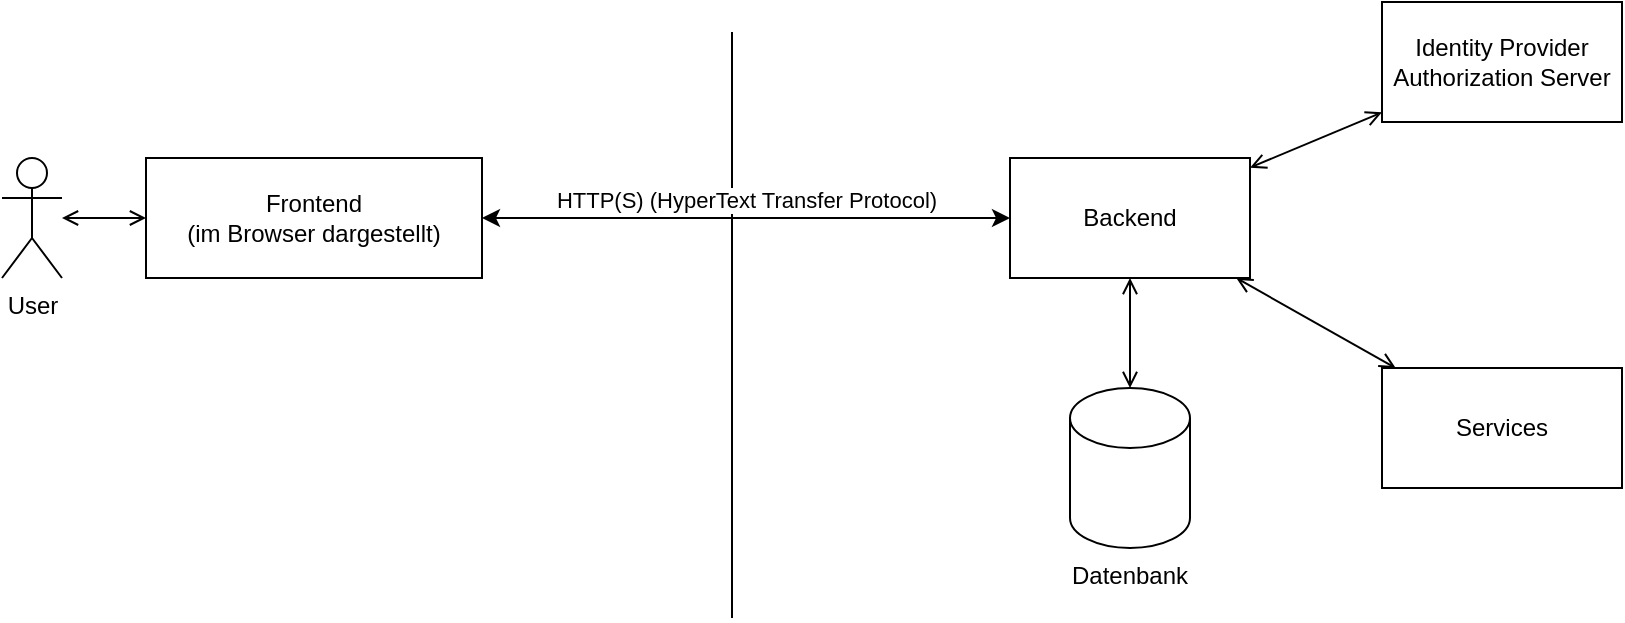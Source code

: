 <mxfile version="23.1.5" type="device">
  <diagram name="Seite-1" id="Jm7J_p7U4s_mcle1Qf8z">
    <mxGraphModel dx="2049" dy="1206" grid="0" gridSize="10" guides="1" tooltips="1" connect="1" arrows="1" fold="1" page="1" pageScale="1" pageWidth="1169" pageHeight="827" math="0" shadow="0">
      <root>
        <mxCell id="0" />
        <mxCell id="1" parent="0" />
        <mxCell id="Byrw6lU4o6TbX_uFcWIx-1" value="Frontend&lt;br&gt;(im Browser dargestellt)" style="rounded=0;whiteSpace=wrap;html=1;" vertex="1" parent="1">
          <mxGeometry x="252" y="338" width="168" height="60" as="geometry" />
        </mxCell>
        <mxCell id="Byrw6lU4o6TbX_uFcWIx-7" style="rounded=0;orthogonalLoop=1;jettySize=auto;html=1;startArrow=open;startFill=0;endArrow=open;endFill=0;" edge="1" parent="1" source="Byrw6lU4o6TbX_uFcWIx-2" target="Byrw6lU4o6TbX_uFcWIx-6">
          <mxGeometry relative="1" as="geometry" />
        </mxCell>
        <mxCell id="Byrw6lU4o6TbX_uFcWIx-9" style="rounded=0;orthogonalLoop=1;jettySize=auto;html=1;strokeColor=default;align=center;verticalAlign=middle;fontFamily=Helvetica;fontSize=11;fontColor=default;labelBackgroundColor=default;startArrow=open;startFill=0;endArrow=open;endFill=0;" edge="1" parent="1" source="Byrw6lU4o6TbX_uFcWIx-2" target="Byrw6lU4o6TbX_uFcWIx-8">
          <mxGeometry relative="1" as="geometry" />
        </mxCell>
        <mxCell id="Byrw6lU4o6TbX_uFcWIx-10" style="edgeStyle=orthogonalEdgeStyle;rounded=0;orthogonalLoop=1;jettySize=auto;html=1;strokeColor=default;align=center;verticalAlign=middle;fontFamily=Helvetica;fontSize=11;fontColor=default;labelBackgroundColor=default;startArrow=open;startFill=0;endArrow=open;endFill=0;" edge="1" parent="1" source="Byrw6lU4o6TbX_uFcWIx-2" target="Byrw6lU4o6TbX_uFcWIx-3">
          <mxGeometry relative="1" as="geometry" />
        </mxCell>
        <mxCell id="Byrw6lU4o6TbX_uFcWIx-2" value="Backend" style="rounded=0;whiteSpace=wrap;html=1;" vertex="1" parent="1">
          <mxGeometry x="684" y="338" width="120" height="60" as="geometry" />
        </mxCell>
        <mxCell id="Byrw6lU4o6TbX_uFcWIx-3" value="Datenbank" style="shape=cylinder3;whiteSpace=wrap;html=1;boundedLbl=1;backgroundOutline=1;size=15;labelPosition=center;verticalLabelPosition=bottom;align=center;verticalAlign=top;" vertex="1" parent="1">
          <mxGeometry x="714" y="453" width="60" height="80" as="geometry" />
        </mxCell>
        <mxCell id="Byrw6lU4o6TbX_uFcWIx-4" value="" style="endArrow=none;html=1;rounded=0;" edge="1" parent="1">
          <mxGeometry width="50" height="50" relative="1" as="geometry">
            <mxPoint x="545" y="568" as="sourcePoint" />
            <mxPoint x="545" y="275" as="targetPoint" />
          </mxGeometry>
        </mxCell>
        <mxCell id="Byrw6lU4o6TbX_uFcWIx-5" value="HTTP(S) (HyperText Transfer Protocol)" style="endArrow=classic;startArrow=classic;html=1;rounded=0;labelPosition=center;verticalLabelPosition=top;align=center;verticalAlign=bottom;" edge="1" parent="1" source="Byrw6lU4o6TbX_uFcWIx-1" target="Byrw6lU4o6TbX_uFcWIx-2">
          <mxGeometry width="50" height="50" relative="1" as="geometry">
            <mxPoint x="443" y="408" as="sourcePoint" />
            <mxPoint x="493" y="358" as="targetPoint" />
          </mxGeometry>
        </mxCell>
        <mxCell id="Byrw6lU4o6TbX_uFcWIx-6" value="Identity Provider&lt;br&gt;Authorization Server" style="rounded=0;whiteSpace=wrap;html=1;" vertex="1" parent="1">
          <mxGeometry x="870" y="260" width="120" height="60" as="geometry" />
        </mxCell>
        <mxCell id="Byrw6lU4o6TbX_uFcWIx-8" value="Services" style="rounded=0;whiteSpace=wrap;html=1;" vertex="1" parent="1">
          <mxGeometry x="870" y="443" width="120" height="60" as="geometry" />
        </mxCell>
        <mxCell id="Byrw6lU4o6TbX_uFcWIx-12" style="edgeStyle=orthogonalEdgeStyle;rounded=0;orthogonalLoop=1;jettySize=auto;html=1;strokeColor=default;align=center;verticalAlign=middle;fontFamily=Helvetica;fontSize=11;fontColor=default;labelBackgroundColor=default;startArrow=open;startFill=0;endArrow=open;endFill=0;" edge="1" parent="1" source="Byrw6lU4o6TbX_uFcWIx-11" target="Byrw6lU4o6TbX_uFcWIx-1">
          <mxGeometry relative="1" as="geometry" />
        </mxCell>
        <mxCell id="Byrw6lU4o6TbX_uFcWIx-11" value="User" style="shape=umlActor;verticalLabelPosition=bottom;verticalAlign=top;html=1;outlineConnect=0;" vertex="1" parent="1">
          <mxGeometry x="180" y="338" width="30" height="60" as="geometry" />
        </mxCell>
      </root>
    </mxGraphModel>
  </diagram>
</mxfile>
